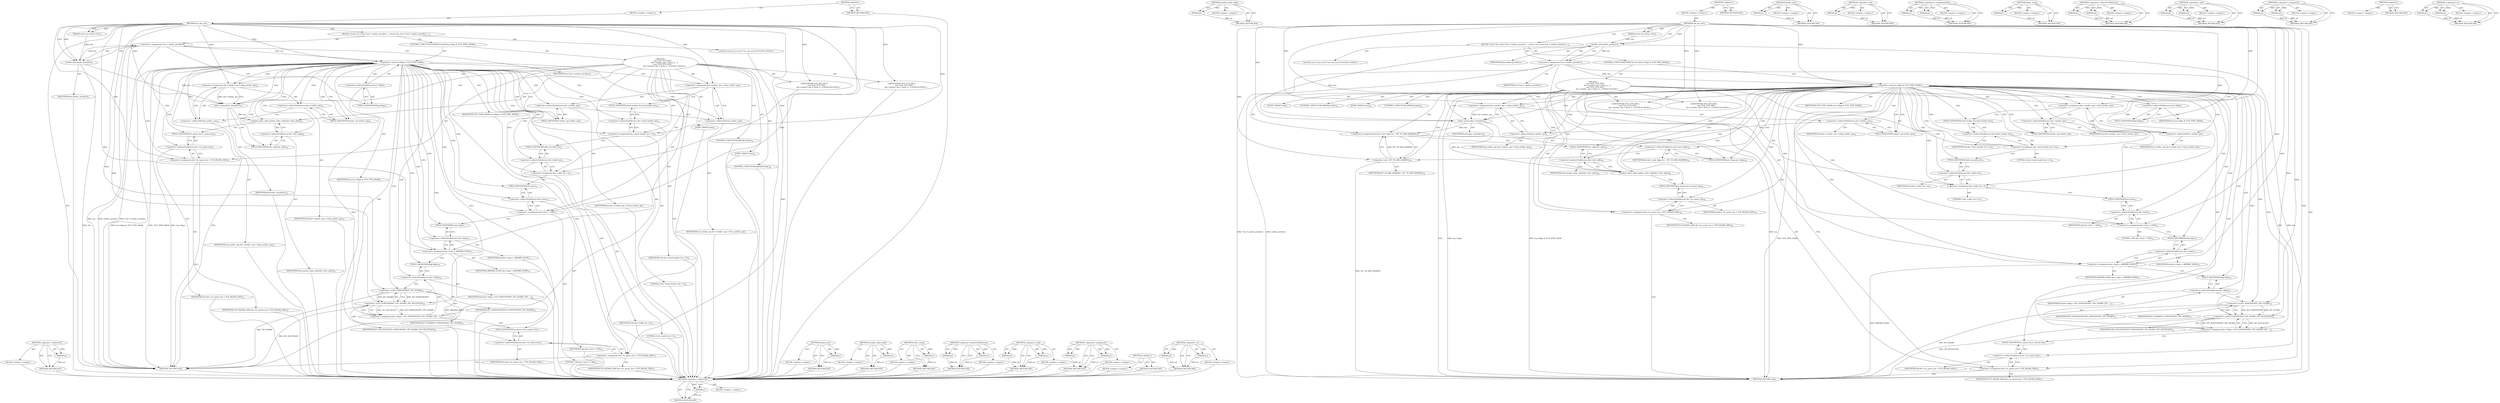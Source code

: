 digraph "&lt;operator&gt;.or" {
vulnerable_126 [label=<(METHOD,&lt;operator&gt;.addressOf)>];
vulnerable_127 [label=<(PARAM,p1)>];
vulnerable_128 [label=<(BLOCK,&lt;empty&gt;,&lt;empty&gt;)>];
vulnerable_129 [label=<(METHOD_RETURN,ANY)>];
vulnerable_6 [label=<(METHOD,&lt;global&gt;)<SUB>1</SUB>>];
vulnerable_7 [label=<(BLOCK,&lt;empty&gt;,&lt;empty&gt;)<SUB>1</SUB>>];
vulnerable_8 [label=<(METHOD,tun_net_init)<SUB>1</SUB>>];
vulnerable_9 [label=<(PARAM,struct net_device *dev)<SUB>1</SUB>>];
vulnerable_10 [label=<(BLOCK,{
	struct tun_struct *tun = netdev_priv(dev);

...,{
	struct tun_struct *tun = netdev_priv(dev);

...)<SUB>2</SUB>>];
vulnerable_11 [label="<(LOCAL,struct tun_struct* tun: tun_struct*)<SUB>3</SUB>>"];
vulnerable_12 [label=<(&lt;operator&gt;.assignment,*tun = netdev_priv(dev))<SUB>3</SUB>>];
vulnerable_13 [label=<(IDENTIFIER,tun,*tun = netdev_priv(dev))<SUB>3</SUB>>];
vulnerable_14 [label=<(netdev_priv,netdev_priv(dev))<SUB>3</SUB>>];
vulnerable_15 [label=<(IDENTIFIER,dev,netdev_priv(dev))<SUB>3</SUB>>];
vulnerable_16 [label=<(CONTROL_STRUCTURE,SWITCH,switch(tun-&gt;flags &amp; TUN_TYPE_MASK))<SUB>5</SUB>>];
vulnerable_17 [label=<(&lt;operator&gt;.and,tun-&gt;flags &amp; TUN_TYPE_MASK)<SUB>5</SUB>>];
vulnerable_18 [label=<(&lt;operator&gt;.indirectFieldAccess,tun-&gt;flags)<SUB>5</SUB>>];
vulnerable_19 [label=<(IDENTIFIER,tun,tun-&gt;flags &amp; TUN_TYPE_MASK)<SUB>5</SUB>>];
vulnerable_20 [label=<(FIELD_IDENTIFIER,flags,flags)<SUB>5</SUB>>];
vulnerable_21 [label=<(IDENTIFIER,TUN_TYPE_MASK,tun-&gt;flags &amp; TUN_TYPE_MASK)<SUB>5</SUB>>];
vulnerable_22 [label="<(BLOCK,{
	case TUN_TUN_DEV:
		dev-&gt;netdev_ops = &amp;tun_n...,{
	case TUN_TUN_DEV:
		dev-&gt;netdev_ops = &amp;tun_n...)<SUB>5</SUB>>"];
vulnerable_23 [label=<(JUMP_TARGET,case)<SUB>6</SUB>>];
vulnerable_24 [label="<(IDENTIFIER,TUN_TUN_DEV,{
	case TUN_TUN_DEV:
		dev-&gt;netdev_ops = &amp;tun_n...)<SUB>6</SUB>>"];
vulnerable_25 [label=<(&lt;operator&gt;.assignment,dev-&gt;netdev_ops = &amp;tun_netdev_ops)<SUB>7</SUB>>];
vulnerable_26 [label=<(&lt;operator&gt;.indirectFieldAccess,dev-&gt;netdev_ops)<SUB>7</SUB>>];
vulnerable_27 [label=<(IDENTIFIER,dev,dev-&gt;netdev_ops = &amp;tun_netdev_ops)<SUB>7</SUB>>];
vulnerable_28 [label=<(FIELD_IDENTIFIER,netdev_ops,netdev_ops)<SUB>7</SUB>>];
vulnerable_29 [label=<(&lt;operator&gt;.addressOf,&amp;tun_netdev_ops)<SUB>7</SUB>>];
vulnerable_30 [label=<(IDENTIFIER,tun_netdev_ops,dev-&gt;netdev_ops = &amp;tun_netdev_ops)<SUB>7</SUB>>];
vulnerable_31 [label=<(&lt;operator&gt;.assignment,dev-&gt;hard_header_len = 0)<SUB>10</SUB>>];
vulnerable_32 [label=<(&lt;operator&gt;.indirectFieldAccess,dev-&gt;hard_header_len)<SUB>10</SUB>>];
vulnerable_33 [label=<(IDENTIFIER,dev,dev-&gt;hard_header_len = 0)<SUB>10</SUB>>];
vulnerable_34 [label=<(FIELD_IDENTIFIER,hard_header_len,hard_header_len)<SUB>10</SUB>>];
vulnerable_35 [label=<(LITERAL,0,dev-&gt;hard_header_len = 0)<SUB>10</SUB>>];
vulnerable_36 [label=<(&lt;operator&gt;.assignment,dev-&gt;addr_len = 0)<SUB>11</SUB>>];
vulnerable_37 [label=<(&lt;operator&gt;.indirectFieldAccess,dev-&gt;addr_len)<SUB>11</SUB>>];
vulnerable_38 [label=<(IDENTIFIER,dev,dev-&gt;addr_len = 0)<SUB>11</SUB>>];
vulnerable_39 [label=<(FIELD_IDENTIFIER,addr_len,addr_len)<SUB>11</SUB>>];
vulnerable_40 [label=<(LITERAL,0,dev-&gt;addr_len = 0)<SUB>11</SUB>>];
vulnerable_41 [label=<(&lt;operator&gt;.assignment,dev-&gt;mtu = 1500)<SUB>12</SUB>>];
vulnerable_42 [label=<(&lt;operator&gt;.indirectFieldAccess,dev-&gt;mtu)<SUB>12</SUB>>];
vulnerable_43 [label=<(IDENTIFIER,dev,dev-&gt;mtu = 1500)<SUB>12</SUB>>];
vulnerable_44 [label=<(FIELD_IDENTIFIER,mtu,mtu)<SUB>12</SUB>>];
vulnerable_45 [label=<(LITERAL,1500,dev-&gt;mtu = 1500)<SUB>12</SUB>>];
vulnerable_46 [label=<(&lt;operator&gt;.assignment,dev-&gt;type = ARPHRD_NONE)<SUB>15</SUB>>];
vulnerable_47 [label=<(&lt;operator&gt;.indirectFieldAccess,dev-&gt;type)<SUB>15</SUB>>];
vulnerable_48 [label=<(IDENTIFIER,dev,dev-&gt;type = ARPHRD_NONE)<SUB>15</SUB>>];
vulnerable_49 [label=<(FIELD_IDENTIFIER,type,type)<SUB>15</SUB>>];
vulnerable_50 [label=<(IDENTIFIER,ARPHRD_NONE,dev-&gt;type = ARPHRD_NONE)<SUB>15</SUB>>];
vulnerable_51 [label=<(&lt;operator&gt;.assignment,dev-&gt;flags = IFF_POINTOPOINT | IFF_NOARP | IFF_...)<SUB>16</SUB>>];
vulnerable_52 [label=<(&lt;operator&gt;.indirectFieldAccess,dev-&gt;flags)<SUB>16</SUB>>];
vulnerable_53 [label=<(IDENTIFIER,dev,dev-&gt;flags = IFF_POINTOPOINT | IFF_NOARP | IFF_...)<SUB>16</SUB>>];
vulnerable_54 [label=<(FIELD_IDENTIFIER,flags,flags)<SUB>16</SUB>>];
vulnerable_55 [label=<(&lt;operator&gt;.or,IFF_POINTOPOINT | IFF_NOARP | IFF_MULTICAST)<SUB>16</SUB>>];
vulnerable_56 [label=<(&lt;operator&gt;.or,IFF_POINTOPOINT | IFF_NOARP)<SUB>16</SUB>>];
vulnerable_57 [label=<(IDENTIFIER,IFF_POINTOPOINT,IFF_POINTOPOINT | IFF_NOARP)<SUB>16</SUB>>];
vulnerable_58 [label=<(IDENTIFIER,IFF_NOARP,IFF_POINTOPOINT | IFF_NOARP)<SUB>16</SUB>>];
vulnerable_59 [label=<(IDENTIFIER,IFF_MULTICAST,IFF_POINTOPOINT | IFF_NOARP | IFF_MULTICAST)<SUB>16</SUB>>];
vulnerable_60 [label=<(&lt;operator&gt;.assignment,dev-&gt;tx_queue_len = TUN_READQ_SIZE)<SUB>17</SUB>>];
vulnerable_61 [label=<(&lt;operator&gt;.indirectFieldAccess,dev-&gt;tx_queue_len)<SUB>17</SUB>>];
vulnerable_62 [label=<(IDENTIFIER,dev,dev-&gt;tx_queue_len = TUN_READQ_SIZE)<SUB>17</SUB>>];
vulnerable_63 [label=<(FIELD_IDENTIFIER,tx_queue_len,tx_queue_len)<SUB>17</SUB>>];
vulnerable_64 [label=<(IDENTIFIER,TUN_READQ_SIZE,dev-&gt;tx_queue_len = TUN_READQ_SIZE)<SUB>17</SUB>>];
vulnerable_65 [label=<(CONTROL_STRUCTURE,BREAK,break;)<SUB>18</SUB>>];
vulnerable_66 [label=<(JUMP_TARGET,case)<SUB>20</SUB>>];
vulnerable_67 [label="<(IDENTIFIER,TUN_TAP_DEV,{
	case TUN_TUN_DEV:
		dev-&gt;netdev_ops = &amp;tun_n...)<SUB>20</SUB>>"];
vulnerable_68 [label=<(&lt;operator&gt;.assignment,dev-&gt;netdev_ops = &amp;tap_netdev_ops)<SUB>21</SUB>>];
vulnerable_69 [label=<(&lt;operator&gt;.indirectFieldAccess,dev-&gt;netdev_ops)<SUB>21</SUB>>];
vulnerable_70 [label=<(IDENTIFIER,dev,dev-&gt;netdev_ops = &amp;tap_netdev_ops)<SUB>21</SUB>>];
vulnerable_71 [label=<(FIELD_IDENTIFIER,netdev_ops,netdev_ops)<SUB>21</SUB>>];
vulnerable_72 [label=<(&lt;operator&gt;.addressOf,&amp;tap_netdev_ops)<SUB>21</SUB>>];
vulnerable_73 [label=<(IDENTIFIER,tap_netdev_ops,dev-&gt;netdev_ops = &amp;tap_netdev_ops)<SUB>21</SUB>>];
vulnerable_74 [label=<(ether_setup,ether_setup(dev))<SUB>23</SUB>>];
vulnerable_75 [label=<(IDENTIFIER,dev,ether_setup(dev))<SUB>23</SUB>>];
vulnerable_76 [label=<(random_ether_addr,random_ether_addr(dev-&gt;dev_addr))<SUB>25</SUB>>];
vulnerable_77 [label=<(&lt;operator&gt;.indirectFieldAccess,dev-&gt;dev_addr)<SUB>25</SUB>>];
vulnerable_78 [label=<(IDENTIFIER,dev,random_ether_addr(dev-&gt;dev_addr))<SUB>25</SUB>>];
vulnerable_79 [label=<(FIELD_IDENTIFIER,dev_addr,dev_addr)<SUB>25</SUB>>];
vulnerable_80 [label=<(&lt;operator&gt;.assignment,dev-&gt;tx_queue_len = TUN_READQ_SIZE)<SUB>27</SUB>>];
vulnerable_81 [label=<(&lt;operator&gt;.indirectFieldAccess,dev-&gt;tx_queue_len)<SUB>27</SUB>>];
vulnerable_82 [label=<(IDENTIFIER,dev,dev-&gt;tx_queue_len = TUN_READQ_SIZE)<SUB>27</SUB>>];
vulnerable_83 [label=<(FIELD_IDENTIFIER,tx_queue_len,tx_queue_len)<SUB>27</SUB>>];
vulnerable_84 [label=<(IDENTIFIER,TUN_READQ_SIZE,dev-&gt;tx_queue_len = TUN_READQ_SIZE)<SUB>27</SUB>>];
vulnerable_85 [label=<(CONTROL_STRUCTURE,BREAK,break;)<SUB>28</SUB>>];
vulnerable_86 [label=<(METHOD_RETURN,void)<SUB>1</SUB>>];
vulnerable_88 [label=<(METHOD_RETURN,ANY)<SUB>1</SUB>>];
vulnerable_112 [label=<(METHOD,netdev_priv)>];
vulnerable_113 [label=<(PARAM,p1)>];
vulnerable_114 [label=<(BLOCK,&lt;empty&gt;,&lt;empty&gt;)>];
vulnerable_115 [label=<(METHOD_RETURN,ANY)>];
vulnerable_139 [label=<(METHOD,random_ether_addr)>];
vulnerable_140 [label=<(PARAM,p1)>];
vulnerable_141 [label=<(BLOCK,&lt;empty&gt;,&lt;empty&gt;)>];
vulnerable_142 [label=<(METHOD_RETURN,ANY)>];
vulnerable_135 [label=<(METHOD,ether_setup)>];
vulnerable_136 [label=<(PARAM,p1)>];
vulnerable_137 [label=<(BLOCK,&lt;empty&gt;,&lt;empty&gt;)>];
vulnerable_138 [label=<(METHOD_RETURN,ANY)>];
vulnerable_121 [label=<(METHOD,&lt;operator&gt;.indirectFieldAccess)>];
vulnerable_122 [label=<(PARAM,p1)>];
vulnerable_123 [label=<(PARAM,p2)>];
vulnerable_124 [label=<(BLOCK,&lt;empty&gt;,&lt;empty&gt;)>];
vulnerable_125 [label=<(METHOD_RETURN,ANY)>];
vulnerable_116 [label=<(METHOD,&lt;operator&gt;.and)>];
vulnerable_117 [label=<(PARAM,p1)>];
vulnerable_118 [label=<(PARAM,p2)>];
vulnerable_119 [label=<(BLOCK,&lt;empty&gt;,&lt;empty&gt;)>];
vulnerable_120 [label=<(METHOD_RETURN,ANY)>];
vulnerable_107 [label=<(METHOD,&lt;operator&gt;.assignment)>];
vulnerable_108 [label=<(PARAM,p1)>];
vulnerable_109 [label=<(PARAM,p2)>];
vulnerable_110 [label=<(BLOCK,&lt;empty&gt;,&lt;empty&gt;)>];
vulnerable_111 [label=<(METHOD_RETURN,ANY)>];
vulnerable_101 [label=<(METHOD,&lt;global&gt;)<SUB>1</SUB>>];
vulnerable_102 [label=<(BLOCK,&lt;empty&gt;,&lt;empty&gt;)>];
vulnerable_103 [label=<(METHOD_RETURN,ANY)>];
vulnerable_130 [label=<(METHOD,&lt;operator&gt;.or)>];
vulnerable_131 [label=<(PARAM,p1)>];
vulnerable_132 [label=<(PARAM,p2)>];
vulnerable_133 [label=<(BLOCK,&lt;empty&gt;,&lt;empty&gt;)>];
vulnerable_134 [label=<(METHOD_RETURN,ANY)>];
fixed_132 [label=<(METHOD,&lt;operator&gt;.addressOf)>];
fixed_133 [label=<(PARAM,p1)>];
fixed_134 [label=<(BLOCK,&lt;empty&gt;,&lt;empty&gt;)>];
fixed_135 [label=<(METHOD_RETURN,ANY)>];
fixed_154 [label=<(METHOD,random_ether_addr)>];
fixed_155 [label=<(PARAM,p1)>];
fixed_156 [label=<(BLOCK,&lt;empty&gt;,&lt;empty&gt;)>];
fixed_157 [label=<(METHOD_RETURN,ANY)>];
fixed_6 [label=<(METHOD,&lt;global&gt;)<SUB>1</SUB>>];
fixed_7 [label=<(BLOCK,&lt;empty&gt;,&lt;empty&gt;)<SUB>1</SUB>>];
fixed_8 [label=<(METHOD,tun_net_init)<SUB>1</SUB>>];
fixed_9 [label=<(PARAM,struct net_device *dev)<SUB>1</SUB>>];
fixed_10 [label=<(BLOCK,{
	struct tun_struct *tun = netdev_priv(dev);

...,{
	struct tun_struct *tun = netdev_priv(dev);

...)<SUB>2</SUB>>];
fixed_11 [label="<(LOCAL,struct tun_struct* tun: tun_struct*)<SUB>3</SUB>>"];
fixed_12 [label=<(&lt;operator&gt;.assignment,*tun = netdev_priv(dev))<SUB>3</SUB>>];
fixed_13 [label=<(IDENTIFIER,tun,*tun = netdev_priv(dev))<SUB>3</SUB>>];
fixed_14 [label=<(netdev_priv,netdev_priv(dev))<SUB>3</SUB>>];
fixed_15 [label=<(IDENTIFIER,dev,netdev_priv(dev))<SUB>3</SUB>>];
fixed_16 [label=<(CONTROL_STRUCTURE,SWITCH,switch(tun-&gt;flags &amp; TUN_TYPE_MASK))<SUB>5</SUB>>];
fixed_17 [label=<(&lt;operator&gt;.and,tun-&gt;flags &amp; TUN_TYPE_MASK)<SUB>5</SUB>>];
fixed_18 [label=<(&lt;operator&gt;.indirectFieldAccess,tun-&gt;flags)<SUB>5</SUB>>];
fixed_19 [label=<(IDENTIFIER,tun,tun-&gt;flags &amp; TUN_TYPE_MASK)<SUB>5</SUB>>];
fixed_20 [label=<(FIELD_IDENTIFIER,flags,flags)<SUB>5</SUB>>];
fixed_21 [label=<(IDENTIFIER,TUN_TYPE_MASK,tun-&gt;flags &amp; TUN_TYPE_MASK)<SUB>5</SUB>>];
fixed_22 [label="<(BLOCK,{
	case TUN_TUN_DEV:
		dev-&gt;netdev_ops = &amp;tun_n...,{
	case TUN_TUN_DEV:
		dev-&gt;netdev_ops = &amp;tun_n...)<SUB>5</SUB>>"];
fixed_23 [label=<(JUMP_TARGET,case)<SUB>6</SUB>>];
fixed_24 [label="<(IDENTIFIER,TUN_TUN_DEV,{
	case TUN_TUN_DEV:
		dev-&gt;netdev_ops = &amp;tun_n...)<SUB>6</SUB>>"];
fixed_25 [label=<(&lt;operator&gt;.assignment,dev-&gt;netdev_ops = &amp;tun_netdev_ops)<SUB>7</SUB>>];
fixed_26 [label=<(&lt;operator&gt;.indirectFieldAccess,dev-&gt;netdev_ops)<SUB>7</SUB>>];
fixed_27 [label=<(IDENTIFIER,dev,dev-&gt;netdev_ops = &amp;tun_netdev_ops)<SUB>7</SUB>>];
fixed_28 [label=<(FIELD_IDENTIFIER,netdev_ops,netdev_ops)<SUB>7</SUB>>];
fixed_29 [label=<(&lt;operator&gt;.addressOf,&amp;tun_netdev_ops)<SUB>7</SUB>>];
fixed_30 [label=<(IDENTIFIER,tun_netdev_ops,dev-&gt;netdev_ops = &amp;tun_netdev_ops)<SUB>7</SUB>>];
fixed_31 [label=<(&lt;operator&gt;.assignment,dev-&gt;hard_header_len = 0)<SUB>10</SUB>>];
fixed_32 [label=<(&lt;operator&gt;.indirectFieldAccess,dev-&gt;hard_header_len)<SUB>10</SUB>>];
fixed_33 [label=<(IDENTIFIER,dev,dev-&gt;hard_header_len = 0)<SUB>10</SUB>>];
fixed_34 [label=<(FIELD_IDENTIFIER,hard_header_len,hard_header_len)<SUB>10</SUB>>];
fixed_35 [label=<(LITERAL,0,dev-&gt;hard_header_len = 0)<SUB>10</SUB>>];
fixed_36 [label=<(&lt;operator&gt;.assignment,dev-&gt;addr_len = 0)<SUB>11</SUB>>];
fixed_37 [label=<(&lt;operator&gt;.indirectFieldAccess,dev-&gt;addr_len)<SUB>11</SUB>>];
fixed_38 [label=<(IDENTIFIER,dev,dev-&gt;addr_len = 0)<SUB>11</SUB>>];
fixed_39 [label=<(FIELD_IDENTIFIER,addr_len,addr_len)<SUB>11</SUB>>];
fixed_40 [label=<(LITERAL,0,dev-&gt;addr_len = 0)<SUB>11</SUB>>];
fixed_41 [label=<(&lt;operator&gt;.assignment,dev-&gt;mtu = 1500)<SUB>12</SUB>>];
fixed_42 [label=<(&lt;operator&gt;.indirectFieldAccess,dev-&gt;mtu)<SUB>12</SUB>>];
fixed_43 [label=<(IDENTIFIER,dev,dev-&gt;mtu = 1500)<SUB>12</SUB>>];
fixed_44 [label=<(FIELD_IDENTIFIER,mtu,mtu)<SUB>12</SUB>>];
fixed_45 [label=<(LITERAL,1500,dev-&gt;mtu = 1500)<SUB>12</SUB>>];
fixed_46 [label=<(&lt;operator&gt;.assignment,dev-&gt;type = ARPHRD_NONE)<SUB>15</SUB>>];
fixed_47 [label=<(&lt;operator&gt;.indirectFieldAccess,dev-&gt;type)<SUB>15</SUB>>];
fixed_48 [label=<(IDENTIFIER,dev,dev-&gt;type = ARPHRD_NONE)<SUB>15</SUB>>];
fixed_49 [label=<(FIELD_IDENTIFIER,type,type)<SUB>15</SUB>>];
fixed_50 [label=<(IDENTIFIER,ARPHRD_NONE,dev-&gt;type = ARPHRD_NONE)<SUB>15</SUB>>];
fixed_51 [label=<(&lt;operator&gt;.assignment,dev-&gt;flags = IFF_POINTOPOINT | IFF_NOARP | IFF_...)<SUB>16</SUB>>];
fixed_52 [label=<(&lt;operator&gt;.indirectFieldAccess,dev-&gt;flags)<SUB>16</SUB>>];
fixed_53 [label=<(IDENTIFIER,dev,dev-&gt;flags = IFF_POINTOPOINT | IFF_NOARP | IFF_...)<SUB>16</SUB>>];
fixed_54 [label=<(FIELD_IDENTIFIER,flags,flags)<SUB>16</SUB>>];
fixed_55 [label=<(&lt;operator&gt;.or,IFF_POINTOPOINT | IFF_NOARP | IFF_MULTICAST)<SUB>16</SUB>>];
fixed_56 [label=<(&lt;operator&gt;.or,IFF_POINTOPOINT | IFF_NOARP)<SUB>16</SUB>>];
fixed_57 [label=<(IDENTIFIER,IFF_POINTOPOINT,IFF_POINTOPOINT | IFF_NOARP)<SUB>16</SUB>>];
fixed_58 [label=<(IDENTIFIER,IFF_NOARP,IFF_POINTOPOINT | IFF_NOARP)<SUB>16</SUB>>];
fixed_59 [label=<(IDENTIFIER,IFF_MULTICAST,IFF_POINTOPOINT | IFF_NOARP | IFF_MULTICAST)<SUB>16</SUB>>];
fixed_60 [label=<(&lt;operator&gt;.assignment,dev-&gt;tx_queue_len = TUN_READQ_SIZE)<SUB>17</SUB>>];
fixed_61 [label=<(&lt;operator&gt;.indirectFieldAccess,dev-&gt;tx_queue_len)<SUB>17</SUB>>];
fixed_62 [label=<(IDENTIFIER,dev,dev-&gt;tx_queue_len = TUN_READQ_SIZE)<SUB>17</SUB>>];
fixed_63 [label=<(FIELD_IDENTIFIER,tx_queue_len,tx_queue_len)<SUB>17</SUB>>];
fixed_64 [label=<(IDENTIFIER,TUN_READQ_SIZE,dev-&gt;tx_queue_len = TUN_READQ_SIZE)<SUB>17</SUB>>];
fixed_65 [label=<(CONTROL_STRUCTURE,BREAK,break;)<SUB>18</SUB>>];
fixed_66 [label=<(JUMP_TARGET,case)<SUB>20</SUB>>];
fixed_67 [label="<(IDENTIFIER,TUN_TAP_DEV,{
	case TUN_TUN_DEV:
		dev-&gt;netdev_ops = &amp;tun_n...)<SUB>20</SUB>>"];
fixed_68 [label=<(&lt;operator&gt;.assignment,dev-&gt;netdev_ops = &amp;tap_netdev_ops)<SUB>21</SUB>>];
fixed_69 [label=<(&lt;operator&gt;.indirectFieldAccess,dev-&gt;netdev_ops)<SUB>21</SUB>>];
fixed_70 [label=<(IDENTIFIER,dev,dev-&gt;netdev_ops = &amp;tap_netdev_ops)<SUB>21</SUB>>];
fixed_71 [label=<(FIELD_IDENTIFIER,netdev_ops,netdev_ops)<SUB>21</SUB>>];
fixed_72 [label=<(&lt;operator&gt;.addressOf,&amp;tap_netdev_ops)<SUB>21</SUB>>];
fixed_73 [label=<(IDENTIFIER,tap_netdev_ops,dev-&gt;netdev_ops = &amp;tap_netdev_ops)<SUB>21</SUB>>];
fixed_74 [label=<(ether_setup,ether_setup(dev))<SUB>23</SUB>>];
fixed_75 [label=<(IDENTIFIER,dev,ether_setup(dev))<SUB>23</SUB>>];
fixed_76 [label=<(&lt;operators&gt;.assignmentAnd,dev-&gt;priv_flags &amp;= ~IFF_TX_SKB_SHARING)<SUB>24</SUB>>];
fixed_77 [label=<(&lt;operator&gt;.indirectFieldAccess,dev-&gt;priv_flags)<SUB>24</SUB>>];
fixed_78 [label=<(IDENTIFIER,dev,dev-&gt;priv_flags &amp;= ~IFF_TX_SKB_SHARING)<SUB>24</SUB>>];
fixed_79 [label=<(FIELD_IDENTIFIER,priv_flags,priv_flags)<SUB>24</SUB>>];
fixed_80 [label=<(&lt;operator&gt;.not,~IFF_TX_SKB_SHARING)<SUB>24</SUB>>];
fixed_81 [label=<(IDENTIFIER,IFF_TX_SKB_SHARING,~IFF_TX_SKB_SHARING)<SUB>24</SUB>>];
fixed_82 [label=<(random_ether_addr,random_ether_addr(dev-&gt;dev_addr))<SUB>26</SUB>>];
fixed_83 [label=<(&lt;operator&gt;.indirectFieldAccess,dev-&gt;dev_addr)<SUB>26</SUB>>];
fixed_84 [label=<(IDENTIFIER,dev,random_ether_addr(dev-&gt;dev_addr))<SUB>26</SUB>>];
fixed_85 [label=<(FIELD_IDENTIFIER,dev_addr,dev_addr)<SUB>26</SUB>>];
fixed_86 [label=<(&lt;operator&gt;.assignment,dev-&gt;tx_queue_len = TUN_READQ_SIZE)<SUB>28</SUB>>];
fixed_87 [label=<(&lt;operator&gt;.indirectFieldAccess,dev-&gt;tx_queue_len)<SUB>28</SUB>>];
fixed_88 [label=<(IDENTIFIER,dev,dev-&gt;tx_queue_len = TUN_READQ_SIZE)<SUB>28</SUB>>];
fixed_89 [label=<(FIELD_IDENTIFIER,tx_queue_len,tx_queue_len)<SUB>28</SUB>>];
fixed_90 [label=<(IDENTIFIER,TUN_READQ_SIZE,dev-&gt;tx_queue_len = TUN_READQ_SIZE)<SUB>28</SUB>>];
fixed_91 [label=<(CONTROL_STRUCTURE,BREAK,break;)<SUB>29</SUB>>];
fixed_92 [label=<(METHOD_RETURN,void)<SUB>1</SUB>>];
fixed_94 [label=<(METHOD_RETURN,ANY)<SUB>1</SUB>>];
fixed_118 [label=<(METHOD,netdev_priv)>];
fixed_119 [label=<(PARAM,p1)>];
fixed_120 [label=<(BLOCK,&lt;empty&gt;,&lt;empty&gt;)>];
fixed_121 [label=<(METHOD_RETURN,ANY)>];
fixed_150 [label=<(METHOD,&lt;operator&gt;.not)>];
fixed_151 [label=<(PARAM,p1)>];
fixed_152 [label=<(BLOCK,&lt;empty&gt;,&lt;empty&gt;)>];
fixed_153 [label=<(METHOD_RETURN,ANY)>];
fixed_145 [label=<(METHOD,&lt;operators&gt;.assignmentAnd)>];
fixed_146 [label=<(PARAM,p1)>];
fixed_147 [label=<(PARAM,p2)>];
fixed_148 [label=<(BLOCK,&lt;empty&gt;,&lt;empty&gt;)>];
fixed_149 [label=<(METHOD_RETURN,ANY)>];
fixed_141 [label=<(METHOD,ether_setup)>];
fixed_142 [label=<(PARAM,p1)>];
fixed_143 [label=<(BLOCK,&lt;empty&gt;,&lt;empty&gt;)>];
fixed_144 [label=<(METHOD_RETURN,ANY)>];
fixed_127 [label=<(METHOD,&lt;operator&gt;.indirectFieldAccess)>];
fixed_128 [label=<(PARAM,p1)>];
fixed_129 [label=<(PARAM,p2)>];
fixed_130 [label=<(BLOCK,&lt;empty&gt;,&lt;empty&gt;)>];
fixed_131 [label=<(METHOD_RETURN,ANY)>];
fixed_122 [label=<(METHOD,&lt;operator&gt;.and)>];
fixed_123 [label=<(PARAM,p1)>];
fixed_124 [label=<(PARAM,p2)>];
fixed_125 [label=<(BLOCK,&lt;empty&gt;,&lt;empty&gt;)>];
fixed_126 [label=<(METHOD_RETURN,ANY)>];
fixed_113 [label=<(METHOD,&lt;operator&gt;.assignment)>];
fixed_114 [label=<(PARAM,p1)>];
fixed_115 [label=<(PARAM,p2)>];
fixed_116 [label=<(BLOCK,&lt;empty&gt;,&lt;empty&gt;)>];
fixed_117 [label=<(METHOD_RETURN,ANY)>];
fixed_107 [label=<(METHOD,&lt;global&gt;)<SUB>1</SUB>>];
fixed_108 [label=<(BLOCK,&lt;empty&gt;,&lt;empty&gt;)>];
fixed_109 [label=<(METHOD_RETURN,ANY)>];
fixed_136 [label=<(METHOD,&lt;operator&gt;.or)>];
fixed_137 [label=<(PARAM,p1)>];
fixed_138 [label=<(PARAM,p2)>];
fixed_139 [label=<(BLOCK,&lt;empty&gt;,&lt;empty&gt;)>];
fixed_140 [label=<(METHOD_RETURN,ANY)>];
vulnerable_126 -> vulnerable_127  [key=0, label="AST: "];
vulnerable_126 -> vulnerable_127  [key=1, label="DDG: "];
vulnerable_126 -> vulnerable_128  [key=0, label="AST: "];
vulnerable_126 -> vulnerable_129  [key=0, label="AST: "];
vulnerable_126 -> vulnerable_129  [key=1, label="CFG: "];
vulnerable_127 -> vulnerable_129  [key=0, label="DDG: p1"];
vulnerable_128 -> fixed_132  [key=0];
vulnerable_129 -> fixed_132  [key=0];
vulnerable_6 -> vulnerable_7  [key=0, label="AST: "];
vulnerable_6 -> vulnerable_88  [key=0, label="AST: "];
vulnerable_6 -> vulnerable_88  [key=1, label="CFG: "];
vulnerable_7 -> vulnerable_8  [key=0, label="AST: "];
vulnerable_8 -> vulnerable_9  [key=0, label="AST: "];
vulnerable_8 -> vulnerable_9  [key=1, label="DDG: "];
vulnerable_8 -> vulnerable_10  [key=0, label="AST: "];
vulnerable_8 -> vulnerable_86  [key=0, label="AST: "];
vulnerable_8 -> vulnerable_14  [key=0, label="CFG: "];
vulnerable_8 -> vulnerable_14  [key=1, label="DDG: "];
vulnerable_8 -> vulnerable_17  [key=0, label="DDG: "];
vulnerable_8 -> vulnerable_24  [key=0, label="DDG: "];
vulnerable_8 -> vulnerable_25  [key=0, label="DDG: "];
vulnerable_8 -> vulnerable_31  [key=0, label="DDG: "];
vulnerable_8 -> vulnerable_36  [key=0, label="DDG: "];
vulnerable_8 -> vulnerable_41  [key=0, label="DDG: "];
vulnerable_8 -> vulnerable_46  [key=0, label="DDG: "];
vulnerable_8 -> vulnerable_60  [key=0, label="DDG: "];
vulnerable_8 -> vulnerable_67  [key=0, label="DDG: "];
vulnerable_8 -> vulnerable_68  [key=0, label="DDG: "];
vulnerable_8 -> vulnerable_80  [key=0, label="DDG: "];
vulnerable_8 -> vulnerable_74  [key=0, label="DDG: "];
vulnerable_8 -> vulnerable_55  [key=0, label="DDG: "];
vulnerable_8 -> vulnerable_56  [key=0, label="DDG: "];
vulnerable_9 -> vulnerable_14  [key=0, label="DDG: dev"];
vulnerable_10 -> vulnerable_11  [key=0, label="AST: "];
vulnerable_10 -> vulnerable_12  [key=0, label="AST: "];
vulnerable_10 -> vulnerable_16  [key=0, label="AST: "];
vulnerable_11 -> fixed_132  [key=0];
vulnerable_12 -> vulnerable_13  [key=0, label="AST: "];
vulnerable_12 -> vulnerable_14  [key=0, label="AST: "];
vulnerable_12 -> vulnerable_20  [key=0, label="CFG: "];
vulnerable_12 -> vulnerable_86  [key=0, label="DDG: tun"];
vulnerable_12 -> vulnerable_86  [key=1, label="DDG: netdev_priv(dev)"];
vulnerable_12 -> vulnerable_86  [key=2, label="DDG: *tun = netdev_priv(dev)"];
vulnerable_12 -> vulnerable_17  [key=0, label="DDG: tun"];
vulnerable_13 -> fixed_132  [key=0];
vulnerable_14 -> vulnerable_15  [key=0, label="AST: "];
vulnerable_14 -> vulnerable_12  [key=0, label="CFG: "];
vulnerable_14 -> vulnerable_12  [key=1, label="DDG: dev"];
vulnerable_14 -> vulnerable_86  [key=0, label="DDG: dev"];
vulnerable_14 -> vulnerable_74  [key=0, label="DDG: dev"];
vulnerable_15 -> fixed_132  [key=0];
vulnerable_16 -> vulnerable_17  [key=0, label="AST: "];
vulnerable_16 -> vulnerable_22  [key=0, label="AST: "];
vulnerable_17 -> vulnerable_18  [key=0, label="AST: "];
vulnerable_17 -> vulnerable_21  [key=0, label="AST: "];
vulnerable_17 -> vulnerable_86  [key=0, label="CFG: "];
vulnerable_17 -> vulnerable_86  [key=1, label="DDG: tun-&gt;flags"];
vulnerable_17 -> vulnerable_86  [key=2, label="DDG: tun-&gt;flags &amp; TUN_TYPE_MASK"];
vulnerable_17 -> vulnerable_86  [key=3, label="DDG: TUN_TYPE_MASK"];
vulnerable_17 -> vulnerable_28  [key=0, label="CFG: "];
vulnerable_17 -> vulnerable_28  [key=1, label="CDG: "];
vulnerable_17 -> vulnerable_71  [key=0, label="CFG: "];
vulnerable_17 -> vulnerable_71  [key=1, label="CDG: "];
vulnerable_17 -> vulnerable_47  [key=0, label="CDG: "];
vulnerable_17 -> vulnerable_34  [key=0, label="CDG: "];
vulnerable_17 -> vulnerable_32  [key=0, label="CDG: "];
vulnerable_17 -> vulnerable_68  [key=0, label="CDG: "];
vulnerable_17 -> vulnerable_49  [key=0, label="CDG: "];
vulnerable_17 -> vulnerable_60  [key=0, label="CDG: "];
vulnerable_17 -> vulnerable_26  [key=0, label="CDG: "];
vulnerable_17 -> vulnerable_77  [key=0, label="CDG: "];
vulnerable_17 -> vulnerable_42  [key=0, label="CDG: "];
vulnerable_17 -> vulnerable_51  [key=0, label="CDG: "];
vulnerable_17 -> vulnerable_52  [key=0, label="CDG: "];
vulnerable_17 -> vulnerable_37  [key=0, label="CDG: "];
vulnerable_17 -> vulnerable_46  [key=0, label="CDG: "];
vulnerable_17 -> vulnerable_81  [key=0, label="CDG: "];
vulnerable_17 -> vulnerable_25  [key=0, label="CDG: "];
vulnerable_17 -> vulnerable_72  [key=0, label="CDG: "];
vulnerable_17 -> vulnerable_56  [key=0, label="CDG: "];
vulnerable_17 -> vulnerable_69  [key=0, label="CDG: "];
vulnerable_17 -> vulnerable_74  [key=0, label="CDG: "];
vulnerable_17 -> vulnerable_29  [key=0, label="CDG: "];
vulnerable_17 -> vulnerable_76  [key=0, label="CDG: "];
vulnerable_17 -> vulnerable_44  [key=0, label="CDG: "];
vulnerable_17 -> vulnerable_54  [key=0, label="CDG: "];
vulnerable_17 -> vulnerable_79  [key=0, label="CDG: "];
vulnerable_17 -> vulnerable_80  [key=0, label="CDG: "];
vulnerable_17 -> vulnerable_61  [key=0, label="CDG: "];
vulnerable_17 -> vulnerable_83  [key=0, label="CDG: "];
vulnerable_17 -> vulnerable_36  [key=0, label="CDG: "];
vulnerable_17 -> vulnerable_41  [key=0, label="CDG: "];
vulnerable_17 -> vulnerable_63  [key=0, label="CDG: "];
vulnerable_17 -> vulnerable_55  [key=0, label="CDG: "];
vulnerable_17 -> vulnerable_39  [key=0, label="CDG: "];
vulnerable_17 -> vulnerable_31  [key=0, label="CDG: "];
vulnerable_18 -> vulnerable_19  [key=0, label="AST: "];
vulnerable_18 -> vulnerable_20  [key=0, label="AST: "];
vulnerable_18 -> vulnerable_17  [key=0, label="CFG: "];
vulnerable_19 -> fixed_132  [key=0];
vulnerable_20 -> vulnerable_18  [key=0, label="CFG: "];
vulnerable_21 -> fixed_132  [key=0];
vulnerable_22 -> vulnerable_23  [key=0, label="AST: "];
vulnerable_22 -> vulnerable_24  [key=0, label="AST: "];
vulnerable_22 -> vulnerable_25  [key=0, label="AST: "];
vulnerable_22 -> vulnerable_31  [key=0, label="AST: "];
vulnerable_22 -> vulnerable_36  [key=0, label="AST: "];
vulnerable_22 -> vulnerable_41  [key=0, label="AST: "];
vulnerable_22 -> vulnerable_46  [key=0, label="AST: "];
vulnerable_22 -> vulnerable_51  [key=0, label="AST: "];
vulnerable_22 -> vulnerable_60  [key=0, label="AST: "];
vulnerable_22 -> vulnerable_65  [key=0, label="AST: "];
vulnerable_22 -> vulnerable_66  [key=0, label="AST: "];
vulnerable_22 -> vulnerable_67  [key=0, label="AST: "];
vulnerable_22 -> vulnerable_68  [key=0, label="AST: "];
vulnerable_22 -> vulnerable_74  [key=0, label="AST: "];
vulnerable_22 -> vulnerable_76  [key=0, label="AST: "];
vulnerable_22 -> vulnerable_80  [key=0, label="AST: "];
vulnerable_22 -> vulnerable_85  [key=0, label="AST: "];
vulnerable_23 -> fixed_132  [key=0];
vulnerable_24 -> fixed_132  [key=0];
vulnerable_25 -> vulnerable_26  [key=0, label="AST: "];
vulnerable_25 -> vulnerable_29  [key=0, label="AST: "];
vulnerable_25 -> vulnerable_34  [key=0, label="CFG: "];
vulnerable_26 -> vulnerable_27  [key=0, label="AST: "];
vulnerable_26 -> vulnerable_28  [key=0, label="AST: "];
vulnerable_26 -> vulnerable_29  [key=0, label="CFG: "];
vulnerable_27 -> fixed_132  [key=0];
vulnerable_28 -> vulnerable_26  [key=0, label="CFG: "];
vulnerable_29 -> vulnerable_30  [key=0, label="AST: "];
vulnerable_29 -> vulnerable_25  [key=0, label="CFG: "];
vulnerable_30 -> fixed_132  [key=0];
vulnerable_31 -> vulnerable_32  [key=0, label="AST: "];
vulnerable_31 -> vulnerable_35  [key=0, label="AST: "];
vulnerable_31 -> vulnerable_39  [key=0, label="CFG: "];
vulnerable_32 -> vulnerable_33  [key=0, label="AST: "];
vulnerable_32 -> vulnerable_34  [key=0, label="AST: "];
vulnerable_32 -> vulnerable_31  [key=0, label="CFG: "];
vulnerable_33 -> fixed_132  [key=0];
vulnerable_34 -> vulnerable_32  [key=0, label="CFG: "];
vulnerable_35 -> fixed_132  [key=0];
vulnerable_36 -> vulnerable_37  [key=0, label="AST: "];
vulnerable_36 -> vulnerable_40  [key=0, label="AST: "];
vulnerable_36 -> vulnerable_44  [key=0, label="CFG: "];
vulnerable_37 -> vulnerable_38  [key=0, label="AST: "];
vulnerable_37 -> vulnerable_39  [key=0, label="AST: "];
vulnerable_37 -> vulnerable_36  [key=0, label="CFG: "];
vulnerable_38 -> fixed_132  [key=0];
vulnerable_39 -> vulnerable_37  [key=0, label="CFG: "];
vulnerable_40 -> fixed_132  [key=0];
vulnerable_41 -> vulnerable_42  [key=0, label="AST: "];
vulnerable_41 -> vulnerable_45  [key=0, label="AST: "];
vulnerable_41 -> vulnerable_49  [key=0, label="CFG: "];
vulnerable_42 -> vulnerable_43  [key=0, label="AST: "];
vulnerable_42 -> vulnerable_44  [key=0, label="AST: "];
vulnerable_42 -> vulnerable_41  [key=0, label="CFG: "];
vulnerable_43 -> fixed_132  [key=0];
vulnerable_44 -> vulnerable_42  [key=0, label="CFG: "];
vulnerable_45 -> fixed_132  [key=0];
vulnerable_46 -> vulnerable_47  [key=0, label="AST: "];
vulnerable_46 -> vulnerable_50  [key=0, label="AST: "];
vulnerable_46 -> vulnerable_54  [key=0, label="CFG: "];
vulnerable_46 -> vulnerable_86  [key=0, label="DDG: ARPHRD_NONE"];
vulnerable_47 -> vulnerable_48  [key=0, label="AST: "];
vulnerable_47 -> vulnerable_49  [key=0, label="AST: "];
vulnerable_47 -> vulnerable_46  [key=0, label="CFG: "];
vulnerable_48 -> fixed_132  [key=0];
vulnerable_49 -> vulnerable_47  [key=0, label="CFG: "];
vulnerable_50 -> fixed_132  [key=0];
vulnerable_51 -> vulnerable_52  [key=0, label="AST: "];
vulnerable_51 -> vulnerable_55  [key=0, label="AST: "];
vulnerable_51 -> vulnerable_63  [key=0, label="CFG: "];
vulnerable_52 -> vulnerable_53  [key=0, label="AST: "];
vulnerable_52 -> vulnerable_54  [key=0, label="AST: "];
vulnerable_52 -> vulnerable_56  [key=0, label="CFG: "];
vulnerable_53 -> fixed_132  [key=0];
vulnerable_54 -> vulnerable_52  [key=0, label="CFG: "];
vulnerable_55 -> vulnerable_56  [key=0, label="AST: "];
vulnerable_55 -> vulnerable_59  [key=0, label="AST: "];
vulnerable_55 -> vulnerable_51  [key=0, label="CFG: "];
vulnerable_55 -> vulnerable_51  [key=1, label="DDG: IFF_POINTOPOINT | IFF_NOARP"];
vulnerable_55 -> vulnerable_51  [key=2, label="DDG: IFF_MULTICAST"];
vulnerable_55 -> vulnerable_86  [key=0, label="DDG: IFF_MULTICAST"];
vulnerable_56 -> vulnerable_57  [key=0, label="AST: "];
vulnerable_56 -> vulnerable_58  [key=0, label="AST: "];
vulnerable_56 -> vulnerable_55  [key=0, label="CFG: "];
vulnerable_56 -> vulnerable_55  [key=1, label="DDG: IFF_POINTOPOINT"];
vulnerable_56 -> vulnerable_55  [key=2, label="DDG: IFF_NOARP"];
vulnerable_56 -> vulnerable_86  [key=0, label="DDG: IFF_NOARP"];
vulnerable_57 -> fixed_132  [key=0];
vulnerable_58 -> fixed_132  [key=0];
vulnerable_59 -> fixed_132  [key=0];
vulnerable_60 -> vulnerable_61  [key=0, label="AST: "];
vulnerable_60 -> vulnerable_64  [key=0, label="AST: "];
vulnerable_60 -> vulnerable_86  [key=0, label="CFG: "];
vulnerable_61 -> vulnerable_62  [key=0, label="AST: "];
vulnerable_61 -> vulnerable_63  [key=0, label="AST: "];
vulnerable_61 -> vulnerable_60  [key=0, label="CFG: "];
vulnerable_62 -> fixed_132  [key=0];
vulnerable_63 -> vulnerable_61  [key=0, label="CFG: "];
vulnerable_64 -> fixed_132  [key=0];
vulnerable_65 -> fixed_132  [key=0];
vulnerable_66 -> fixed_132  [key=0];
vulnerable_67 -> fixed_132  [key=0];
vulnerable_68 -> vulnerable_69  [key=0, label="AST: "];
vulnerable_68 -> vulnerable_72  [key=0, label="AST: "];
vulnerable_68 -> vulnerable_74  [key=0, label="CFG: "];
vulnerable_68 -> vulnerable_74  [key=1, label="DDG: dev-&gt;netdev_ops"];
vulnerable_69 -> vulnerable_70  [key=0, label="AST: "];
vulnerable_69 -> vulnerable_71  [key=0, label="AST: "];
vulnerable_69 -> vulnerable_72  [key=0, label="CFG: "];
vulnerable_70 -> fixed_132  [key=0];
vulnerable_71 -> vulnerable_69  [key=0, label="CFG: "];
vulnerable_72 -> vulnerable_73  [key=0, label="AST: "];
vulnerable_72 -> vulnerable_68  [key=0, label="CFG: "];
vulnerable_73 -> fixed_132  [key=0];
vulnerable_74 -> vulnerable_75  [key=0, label="AST: "];
vulnerable_74 -> vulnerable_79  [key=0, label="CFG: "];
vulnerable_74 -> vulnerable_76  [key=0, label="DDG: dev"];
vulnerable_75 -> fixed_132  [key=0];
vulnerable_76 -> vulnerable_77  [key=0, label="AST: "];
vulnerable_76 -> vulnerable_83  [key=0, label="CFG: "];
vulnerable_77 -> vulnerable_78  [key=0, label="AST: "];
vulnerable_77 -> vulnerable_79  [key=0, label="AST: "];
vulnerable_77 -> vulnerable_76  [key=0, label="CFG: "];
vulnerable_78 -> fixed_132  [key=0];
vulnerable_79 -> vulnerable_77  [key=0, label="CFG: "];
vulnerable_80 -> vulnerable_81  [key=0, label="AST: "];
vulnerable_80 -> vulnerable_84  [key=0, label="AST: "];
vulnerable_80 -> vulnerable_86  [key=0, label="CFG: "];
vulnerable_81 -> vulnerable_82  [key=0, label="AST: "];
vulnerable_81 -> vulnerable_83  [key=0, label="AST: "];
vulnerable_81 -> vulnerable_80  [key=0, label="CFG: "];
vulnerable_82 -> fixed_132  [key=0];
vulnerable_83 -> vulnerable_81  [key=0, label="CFG: "];
vulnerable_84 -> fixed_132  [key=0];
vulnerable_85 -> fixed_132  [key=0];
vulnerable_86 -> fixed_132  [key=0];
vulnerable_88 -> fixed_132  [key=0];
vulnerable_112 -> vulnerable_113  [key=0, label="AST: "];
vulnerable_112 -> vulnerable_113  [key=1, label="DDG: "];
vulnerable_112 -> vulnerable_114  [key=0, label="AST: "];
vulnerable_112 -> vulnerable_115  [key=0, label="AST: "];
vulnerable_112 -> vulnerable_115  [key=1, label="CFG: "];
vulnerable_113 -> vulnerable_115  [key=0, label="DDG: p1"];
vulnerable_114 -> fixed_132  [key=0];
vulnerable_115 -> fixed_132  [key=0];
vulnerable_139 -> vulnerable_140  [key=0, label="AST: "];
vulnerable_139 -> vulnerable_140  [key=1, label="DDG: "];
vulnerable_139 -> vulnerable_141  [key=0, label="AST: "];
vulnerable_139 -> vulnerable_142  [key=0, label="AST: "];
vulnerable_139 -> vulnerable_142  [key=1, label="CFG: "];
vulnerable_140 -> vulnerable_142  [key=0, label="DDG: p1"];
vulnerable_141 -> fixed_132  [key=0];
vulnerable_142 -> fixed_132  [key=0];
vulnerable_135 -> vulnerable_136  [key=0, label="AST: "];
vulnerable_135 -> vulnerable_136  [key=1, label="DDG: "];
vulnerable_135 -> vulnerable_137  [key=0, label="AST: "];
vulnerable_135 -> vulnerable_138  [key=0, label="AST: "];
vulnerable_135 -> vulnerable_138  [key=1, label="CFG: "];
vulnerable_136 -> vulnerable_138  [key=0, label="DDG: p1"];
vulnerable_137 -> fixed_132  [key=0];
vulnerable_138 -> fixed_132  [key=0];
vulnerable_121 -> vulnerable_122  [key=0, label="AST: "];
vulnerable_121 -> vulnerable_122  [key=1, label="DDG: "];
vulnerable_121 -> vulnerable_124  [key=0, label="AST: "];
vulnerable_121 -> vulnerable_123  [key=0, label="AST: "];
vulnerable_121 -> vulnerable_123  [key=1, label="DDG: "];
vulnerable_121 -> vulnerable_125  [key=0, label="AST: "];
vulnerable_121 -> vulnerable_125  [key=1, label="CFG: "];
vulnerable_122 -> vulnerable_125  [key=0, label="DDG: p1"];
vulnerable_123 -> vulnerable_125  [key=0, label="DDG: p2"];
vulnerable_124 -> fixed_132  [key=0];
vulnerable_125 -> fixed_132  [key=0];
vulnerable_116 -> vulnerable_117  [key=0, label="AST: "];
vulnerable_116 -> vulnerable_117  [key=1, label="DDG: "];
vulnerable_116 -> vulnerable_119  [key=0, label="AST: "];
vulnerable_116 -> vulnerable_118  [key=0, label="AST: "];
vulnerable_116 -> vulnerable_118  [key=1, label="DDG: "];
vulnerable_116 -> vulnerable_120  [key=0, label="AST: "];
vulnerable_116 -> vulnerable_120  [key=1, label="CFG: "];
vulnerable_117 -> vulnerable_120  [key=0, label="DDG: p1"];
vulnerable_118 -> vulnerable_120  [key=0, label="DDG: p2"];
vulnerable_119 -> fixed_132  [key=0];
vulnerable_120 -> fixed_132  [key=0];
vulnerable_107 -> vulnerable_108  [key=0, label="AST: "];
vulnerable_107 -> vulnerable_108  [key=1, label="DDG: "];
vulnerable_107 -> vulnerable_110  [key=0, label="AST: "];
vulnerable_107 -> vulnerable_109  [key=0, label="AST: "];
vulnerable_107 -> vulnerable_109  [key=1, label="DDG: "];
vulnerable_107 -> vulnerable_111  [key=0, label="AST: "];
vulnerable_107 -> vulnerable_111  [key=1, label="CFG: "];
vulnerable_108 -> vulnerable_111  [key=0, label="DDG: p1"];
vulnerable_109 -> vulnerable_111  [key=0, label="DDG: p2"];
vulnerable_110 -> fixed_132  [key=0];
vulnerable_111 -> fixed_132  [key=0];
vulnerable_101 -> vulnerable_102  [key=0, label="AST: "];
vulnerable_101 -> vulnerable_103  [key=0, label="AST: "];
vulnerable_101 -> vulnerable_103  [key=1, label="CFG: "];
vulnerable_102 -> fixed_132  [key=0];
vulnerable_103 -> fixed_132  [key=0];
vulnerable_130 -> vulnerable_131  [key=0, label="AST: "];
vulnerable_130 -> vulnerable_131  [key=1, label="DDG: "];
vulnerable_130 -> vulnerable_133  [key=0, label="AST: "];
vulnerable_130 -> vulnerable_132  [key=0, label="AST: "];
vulnerable_130 -> vulnerable_132  [key=1, label="DDG: "];
vulnerable_130 -> vulnerable_134  [key=0, label="AST: "];
vulnerable_130 -> vulnerable_134  [key=1, label="CFG: "];
vulnerable_131 -> vulnerable_134  [key=0, label="DDG: p1"];
vulnerable_132 -> vulnerable_134  [key=0, label="DDG: p2"];
vulnerable_133 -> fixed_132  [key=0];
vulnerable_134 -> fixed_132  [key=0];
fixed_132 -> fixed_133  [key=0, label="AST: "];
fixed_132 -> fixed_133  [key=1, label="DDG: "];
fixed_132 -> fixed_134  [key=0, label="AST: "];
fixed_132 -> fixed_135  [key=0, label="AST: "];
fixed_132 -> fixed_135  [key=1, label="CFG: "];
fixed_133 -> fixed_135  [key=0, label="DDG: p1"];
fixed_154 -> fixed_155  [key=0, label="AST: "];
fixed_154 -> fixed_155  [key=1, label="DDG: "];
fixed_154 -> fixed_156  [key=0, label="AST: "];
fixed_154 -> fixed_157  [key=0, label="AST: "];
fixed_154 -> fixed_157  [key=1, label="CFG: "];
fixed_155 -> fixed_157  [key=0, label="DDG: p1"];
fixed_6 -> fixed_7  [key=0, label="AST: "];
fixed_6 -> fixed_94  [key=0, label="AST: "];
fixed_6 -> fixed_94  [key=1, label="CFG: "];
fixed_7 -> fixed_8  [key=0, label="AST: "];
fixed_8 -> fixed_9  [key=0, label="AST: "];
fixed_8 -> fixed_9  [key=1, label="DDG: "];
fixed_8 -> fixed_10  [key=0, label="AST: "];
fixed_8 -> fixed_92  [key=0, label="AST: "];
fixed_8 -> fixed_14  [key=0, label="CFG: "];
fixed_8 -> fixed_14  [key=1, label="DDG: "];
fixed_8 -> fixed_17  [key=0, label="DDG: "];
fixed_8 -> fixed_24  [key=0, label="DDG: "];
fixed_8 -> fixed_25  [key=0, label="DDG: "];
fixed_8 -> fixed_31  [key=0, label="DDG: "];
fixed_8 -> fixed_36  [key=0, label="DDG: "];
fixed_8 -> fixed_41  [key=0, label="DDG: "];
fixed_8 -> fixed_46  [key=0, label="DDG: "];
fixed_8 -> fixed_60  [key=0, label="DDG: "];
fixed_8 -> fixed_67  [key=0, label="DDG: "];
fixed_8 -> fixed_68  [key=0, label="DDG: "];
fixed_8 -> fixed_86  [key=0, label="DDG: "];
fixed_8 -> fixed_74  [key=0, label="DDG: "];
fixed_8 -> fixed_55  [key=0, label="DDG: "];
fixed_8 -> fixed_80  [key=0, label="DDG: "];
fixed_8 -> fixed_56  [key=0, label="DDG: "];
fixed_9 -> fixed_14  [key=0, label="DDG: dev"];
fixed_10 -> fixed_11  [key=0, label="AST: "];
fixed_10 -> fixed_12  [key=0, label="AST: "];
fixed_10 -> fixed_16  [key=0, label="AST: "];
fixed_12 -> fixed_13  [key=0, label="AST: "];
fixed_12 -> fixed_14  [key=0, label="AST: "];
fixed_12 -> fixed_20  [key=0, label="CFG: "];
fixed_12 -> fixed_92  [key=0, label="DDG: tun"];
fixed_12 -> fixed_92  [key=1, label="DDG: netdev_priv(dev)"];
fixed_12 -> fixed_92  [key=2, label="DDG: *tun = netdev_priv(dev)"];
fixed_12 -> fixed_17  [key=0, label="DDG: tun"];
fixed_14 -> fixed_15  [key=0, label="AST: "];
fixed_14 -> fixed_12  [key=0, label="CFG: "];
fixed_14 -> fixed_12  [key=1, label="DDG: dev"];
fixed_14 -> fixed_92  [key=0, label="DDG: dev"];
fixed_14 -> fixed_74  [key=0, label="DDG: dev"];
fixed_16 -> fixed_17  [key=0, label="AST: "];
fixed_16 -> fixed_22  [key=0, label="AST: "];
fixed_17 -> fixed_18  [key=0, label="AST: "];
fixed_17 -> fixed_21  [key=0, label="AST: "];
fixed_17 -> fixed_92  [key=0, label="CFG: "];
fixed_17 -> fixed_92  [key=1, label="DDG: tun-&gt;flags"];
fixed_17 -> fixed_92  [key=2, label="DDG: tun-&gt;flags &amp; TUN_TYPE_MASK"];
fixed_17 -> fixed_92  [key=3, label="DDG: TUN_TYPE_MASK"];
fixed_17 -> fixed_28  [key=0, label="CFG: "];
fixed_17 -> fixed_28  [key=1, label="CDG: "];
fixed_17 -> fixed_71  [key=0, label="CFG: "];
fixed_17 -> fixed_71  [key=1, label="CDG: "];
fixed_17 -> fixed_47  [key=0, label="CDG: "];
fixed_17 -> fixed_34  [key=0, label="CDG: "];
fixed_17 -> fixed_32  [key=0, label="CDG: "];
fixed_17 -> fixed_68  [key=0, label="CDG: "];
fixed_17 -> fixed_49  [key=0, label="CDG: "];
fixed_17 -> fixed_60  [key=0, label="CDG: "];
fixed_17 -> fixed_26  [key=0, label="CDG: "];
fixed_17 -> fixed_77  [key=0, label="CDG: "];
fixed_17 -> fixed_42  [key=0, label="CDG: "];
fixed_17 -> fixed_51  [key=0, label="CDG: "];
fixed_17 -> fixed_89  [key=0, label="CDG: "];
fixed_17 -> fixed_52  [key=0, label="CDG: "];
fixed_17 -> fixed_37  [key=0, label="CDG: "];
fixed_17 -> fixed_46  [key=0, label="CDG: "];
fixed_17 -> fixed_85  [key=0, label="CDG: "];
fixed_17 -> fixed_25  [key=0, label="CDG: "];
fixed_17 -> fixed_72  [key=0, label="CDG: "];
fixed_17 -> fixed_56  [key=0, label="CDG: "];
fixed_17 -> fixed_69  [key=0, label="CDG: "];
fixed_17 -> fixed_74  [key=0, label="CDG: "];
fixed_17 -> fixed_29  [key=0, label="CDG: "];
fixed_17 -> fixed_76  [key=0, label="CDG: "];
fixed_17 -> fixed_87  [key=0, label="CDG: "];
fixed_17 -> fixed_44  [key=0, label="CDG: "];
fixed_17 -> fixed_82  [key=0, label="CDG: "];
fixed_17 -> fixed_54  [key=0, label="CDG: "];
fixed_17 -> fixed_79  [key=0, label="CDG: "];
fixed_17 -> fixed_80  [key=0, label="CDG: "];
fixed_17 -> fixed_61  [key=0, label="CDG: "];
fixed_17 -> fixed_83  [key=0, label="CDG: "];
fixed_17 -> fixed_36  [key=0, label="CDG: "];
fixed_17 -> fixed_41  [key=0, label="CDG: "];
fixed_17 -> fixed_63  [key=0, label="CDG: "];
fixed_17 -> fixed_55  [key=0, label="CDG: "];
fixed_17 -> fixed_39  [key=0, label="CDG: "];
fixed_17 -> fixed_31  [key=0, label="CDG: "];
fixed_17 -> fixed_86  [key=0, label="CDG: "];
fixed_18 -> fixed_19  [key=0, label="AST: "];
fixed_18 -> fixed_20  [key=0, label="AST: "];
fixed_18 -> fixed_17  [key=0, label="CFG: "];
fixed_20 -> fixed_18  [key=0, label="CFG: "];
fixed_22 -> fixed_23  [key=0, label="AST: "];
fixed_22 -> fixed_24  [key=0, label="AST: "];
fixed_22 -> fixed_25  [key=0, label="AST: "];
fixed_22 -> fixed_31  [key=0, label="AST: "];
fixed_22 -> fixed_36  [key=0, label="AST: "];
fixed_22 -> fixed_41  [key=0, label="AST: "];
fixed_22 -> fixed_46  [key=0, label="AST: "];
fixed_22 -> fixed_51  [key=0, label="AST: "];
fixed_22 -> fixed_60  [key=0, label="AST: "];
fixed_22 -> fixed_65  [key=0, label="AST: "];
fixed_22 -> fixed_66  [key=0, label="AST: "];
fixed_22 -> fixed_67  [key=0, label="AST: "];
fixed_22 -> fixed_68  [key=0, label="AST: "];
fixed_22 -> fixed_74  [key=0, label="AST: "];
fixed_22 -> fixed_76  [key=0, label="AST: "];
fixed_22 -> fixed_82  [key=0, label="AST: "];
fixed_22 -> fixed_86  [key=0, label="AST: "];
fixed_22 -> fixed_91  [key=0, label="AST: "];
fixed_25 -> fixed_26  [key=0, label="AST: "];
fixed_25 -> fixed_29  [key=0, label="AST: "];
fixed_25 -> fixed_34  [key=0, label="CFG: "];
fixed_26 -> fixed_27  [key=0, label="AST: "];
fixed_26 -> fixed_28  [key=0, label="AST: "];
fixed_26 -> fixed_29  [key=0, label="CFG: "];
fixed_28 -> fixed_26  [key=0, label="CFG: "];
fixed_29 -> fixed_30  [key=0, label="AST: "];
fixed_29 -> fixed_25  [key=0, label="CFG: "];
fixed_31 -> fixed_32  [key=0, label="AST: "];
fixed_31 -> fixed_35  [key=0, label="AST: "];
fixed_31 -> fixed_39  [key=0, label="CFG: "];
fixed_32 -> fixed_33  [key=0, label="AST: "];
fixed_32 -> fixed_34  [key=0, label="AST: "];
fixed_32 -> fixed_31  [key=0, label="CFG: "];
fixed_34 -> fixed_32  [key=0, label="CFG: "];
fixed_36 -> fixed_37  [key=0, label="AST: "];
fixed_36 -> fixed_40  [key=0, label="AST: "];
fixed_36 -> fixed_44  [key=0, label="CFG: "];
fixed_37 -> fixed_38  [key=0, label="AST: "];
fixed_37 -> fixed_39  [key=0, label="AST: "];
fixed_37 -> fixed_36  [key=0, label="CFG: "];
fixed_39 -> fixed_37  [key=0, label="CFG: "];
fixed_41 -> fixed_42  [key=0, label="AST: "];
fixed_41 -> fixed_45  [key=0, label="AST: "];
fixed_41 -> fixed_49  [key=0, label="CFG: "];
fixed_42 -> fixed_43  [key=0, label="AST: "];
fixed_42 -> fixed_44  [key=0, label="AST: "];
fixed_42 -> fixed_41  [key=0, label="CFG: "];
fixed_44 -> fixed_42  [key=0, label="CFG: "];
fixed_46 -> fixed_47  [key=0, label="AST: "];
fixed_46 -> fixed_50  [key=0, label="AST: "];
fixed_46 -> fixed_54  [key=0, label="CFG: "];
fixed_46 -> fixed_92  [key=0, label="DDG: ARPHRD_NONE"];
fixed_47 -> fixed_48  [key=0, label="AST: "];
fixed_47 -> fixed_49  [key=0, label="AST: "];
fixed_47 -> fixed_46  [key=0, label="CFG: "];
fixed_49 -> fixed_47  [key=0, label="CFG: "];
fixed_51 -> fixed_52  [key=0, label="AST: "];
fixed_51 -> fixed_55  [key=0, label="AST: "];
fixed_51 -> fixed_63  [key=0, label="CFG: "];
fixed_52 -> fixed_53  [key=0, label="AST: "];
fixed_52 -> fixed_54  [key=0, label="AST: "];
fixed_52 -> fixed_56  [key=0, label="CFG: "];
fixed_54 -> fixed_52  [key=0, label="CFG: "];
fixed_55 -> fixed_56  [key=0, label="AST: "];
fixed_55 -> fixed_59  [key=0, label="AST: "];
fixed_55 -> fixed_51  [key=0, label="CFG: "];
fixed_55 -> fixed_51  [key=1, label="DDG: IFF_POINTOPOINT | IFF_NOARP"];
fixed_55 -> fixed_51  [key=2, label="DDG: IFF_MULTICAST"];
fixed_55 -> fixed_92  [key=0, label="DDG: IFF_MULTICAST"];
fixed_56 -> fixed_57  [key=0, label="AST: "];
fixed_56 -> fixed_58  [key=0, label="AST: "];
fixed_56 -> fixed_55  [key=0, label="CFG: "];
fixed_56 -> fixed_55  [key=1, label="DDG: IFF_POINTOPOINT"];
fixed_56 -> fixed_55  [key=2, label="DDG: IFF_NOARP"];
fixed_56 -> fixed_92  [key=0, label="DDG: IFF_NOARP"];
fixed_60 -> fixed_61  [key=0, label="AST: "];
fixed_60 -> fixed_64  [key=0, label="AST: "];
fixed_60 -> fixed_92  [key=0, label="CFG: "];
fixed_61 -> fixed_62  [key=0, label="AST: "];
fixed_61 -> fixed_63  [key=0, label="AST: "];
fixed_61 -> fixed_60  [key=0, label="CFG: "];
fixed_63 -> fixed_61  [key=0, label="CFG: "];
fixed_68 -> fixed_69  [key=0, label="AST: "];
fixed_68 -> fixed_72  [key=0, label="AST: "];
fixed_68 -> fixed_74  [key=0, label="CFG: "];
fixed_68 -> fixed_74  [key=1, label="DDG: dev-&gt;netdev_ops"];
fixed_69 -> fixed_70  [key=0, label="AST: "];
fixed_69 -> fixed_71  [key=0, label="AST: "];
fixed_69 -> fixed_72  [key=0, label="CFG: "];
fixed_71 -> fixed_69  [key=0, label="CFG: "];
fixed_72 -> fixed_73  [key=0, label="AST: "];
fixed_72 -> fixed_68  [key=0, label="CFG: "];
fixed_74 -> fixed_75  [key=0, label="AST: "];
fixed_74 -> fixed_79  [key=0, label="CFG: "];
fixed_74 -> fixed_76  [key=0, label="DDG: dev"];
fixed_74 -> fixed_82  [key=0, label="DDG: dev"];
fixed_76 -> fixed_77  [key=0, label="AST: "];
fixed_76 -> fixed_80  [key=0, label="AST: "];
fixed_76 -> fixed_85  [key=0, label="CFG: "];
fixed_77 -> fixed_78  [key=0, label="AST: "];
fixed_77 -> fixed_79  [key=0, label="AST: "];
fixed_77 -> fixed_80  [key=0, label="CFG: "];
fixed_79 -> fixed_77  [key=0, label="CFG: "];
fixed_80 -> fixed_81  [key=0, label="AST: "];
fixed_80 -> fixed_76  [key=0, label="CFG: "];
fixed_80 -> fixed_76  [key=1, label="DDG: IFF_TX_SKB_SHARING"];
fixed_80 -> fixed_92  [key=0, label="DDG: IFF_TX_SKB_SHARING"];
fixed_82 -> fixed_83  [key=0, label="AST: "];
fixed_82 -> fixed_89  [key=0, label="CFG: "];
fixed_83 -> fixed_84  [key=0, label="AST: "];
fixed_83 -> fixed_85  [key=0, label="AST: "];
fixed_83 -> fixed_82  [key=0, label="CFG: "];
fixed_85 -> fixed_83  [key=0, label="CFG: "];
fixed_86 -> fixed_87  [key=0, label="AST: "];
fixed_86 -> fixed_90  [key=0, label="AST: "];
fixed_86 -> fixed_92  [key=0, label="CFG: "];
fixed_87 -> fixed_88  [key=0, label="AST: "];
fixed_87 -> fixed_89  [key=0, label="AST: "];
fixed_87 -> fixed_86  [key=0, label="CFG: "];
fixed_89 -> fixed_87  [key=0, label="CFG: "];
fixed_118 -> fixed_119  [key=0, label="AST: "];
fixed_118 -> fixed_119  [key=1, label="DDG: "];
fixed_118 -> fixed_120  [key=0, label="AST: "];
fixed_118 -> fixed_121  [key=0, label="AST: "];
fixed_118 -> fixed_121  [key=1, label="CFG: "];
fixed_119 -> fixed_121  [key=0, label="DDG: p1"];
fixed_150 -> fixed_151  [key=0, label="AST: "];
fixed_150 -> fixed_151  [key=1, label="DDG: "];
fixed_150 -> fixed_152  [key=0, label="AST: "];
fixed_150 -> fixed_153  [key=0, label="AST: "];
fixed_150 -> fixed_153  [key=1, label="CFG: "];
fixed_151 -> fixed_153  [key=0, label="DDG: p1"];
fixed_145 -> fixed_146  [key=0, label="AST: "];
fixed_145 -> fixed_146  [key=1, label="DDG: "];
fixed_145 -> fixed_148  [key=0, label="AST: "];
fixed_145 -> fixed_147  [key=0, label="AST: "];
fixed_145 -> fixed_147  [key=1, label="DDG: "];
fixed_145 -> fixed_149  [key=0, label="AST: "];
fixed_145 -> fixed_149  [key=1, label="CFG: "];
fixed_146 -> fixed_149  [key=0, label="DDG: p1"];
fixed_147 -> fixed_149  [key=0, label="DDG: p2"];
fixed_141 -> fixed_142  [key=0, label="AST: "];
fixed_141 -> fixed_142  [key=1, label="DDG: "];
fixed_141 -> fixed_143  [key=0, label="AST: "];
fixed_141 -> fixed_144  [key=0, label="AST: "];
fixed_141 -> fixed_144  [key=1, label="CFG: "];
fixed_142 -> fixed_144  [key=0, label="DDG: p1"];
fixed_127 -> fixed_128  [key=0, label="AST: "];
fixed_127 -> fixed_128  [key=1, label="DDG: "];
fixed_127 -> fixed_130  [key=0, label="AST: "];
fixed_127 -> fixed_129  [key=0, label="AST: "];
fixed_127 -> fixed_129  [key=1, label="DDG: "];
fixed_127 -> fixed_131  [key=0, label="AST: "];
fixed_127 -> fixed_131  [key=1, label="CFG: "];
fixed_128 -> fixed_131  [key=0, label="DDG: p1"];
fixed_129 -> fixed_131  [key=0, label="DDG: p2"];
fixed_122 -> fixed_123  [key=0, label="AST: "];
fixed_122 -> fixed_123  [key=1, label="DDG: "];
fixed_122 -> fixed_125  [key=0, label="AST: "];
fixed_122 -> fixed_124  [key=0, label="AST: "];
fixed_122 -> fixed_124  [key=1, label="DDG: "];
fixed_122 -> fixed_126  [key=0, label="AST: "];
fixed_122 -> fixed_126  [key=1, label="CFG: "];
fixed_123 -> fixed_126  [key=0, label="DDG: p1"];
fixed_124 -> fixed_126  [key=0, label="DDG: p2"];
fixed_113 -> fixed_114  [key=0, label="AST: "];
fixed_113 -> fixed_114  [key=1, label="DDG: "];
fixed_113 -> fixed_116  [key=0, label="AST: "];
fixed_113 -> fixed_115  [key=0, label="AST: "];
fixed_113 -> fixed_115  [key=1, label="DDG: "];
fixed_113 -> fixed_117  [key=0, label="AST: "];
fixed_113 -> fixed_117  [key=1, label="CFG: "];
fixed_114 -> fixed_117  [key=0, label="DDG: p1"];
fixed_115 -> fixed_117  [key=0, label="DDG: p2"];
fixed_107 -> fixed_108  [key=0, label="AST: "];
fixed_107 -> fixed_109  [key=0, label="AST: "];
fixed_107 -> fixed_109  [key=1, label="CFG: "];
fixed_136 -> fixed_137  [key=0, label="AST: "];
fixed_136 -> fixed_137  [key=1, label="DDG: "];
fixed_136 -> fixed_139  [key=0, label="AST: "];
fixed_136 -> fixed_138  [key=0, label="AST: "];
fixed_136 -> fixed_138  [key=1, label="DDG: "];
fixed_136 -> fixed_140  [key=0, label="AST: "];
fixed_136 -> fixed_140  [key=1, label="CFG: "];
fixed_137 -> fixed_140  [key=0, label="DDG: p1"];
fixed_138 -> fixed_140  [key=0, label="DDG: p2"];
}
